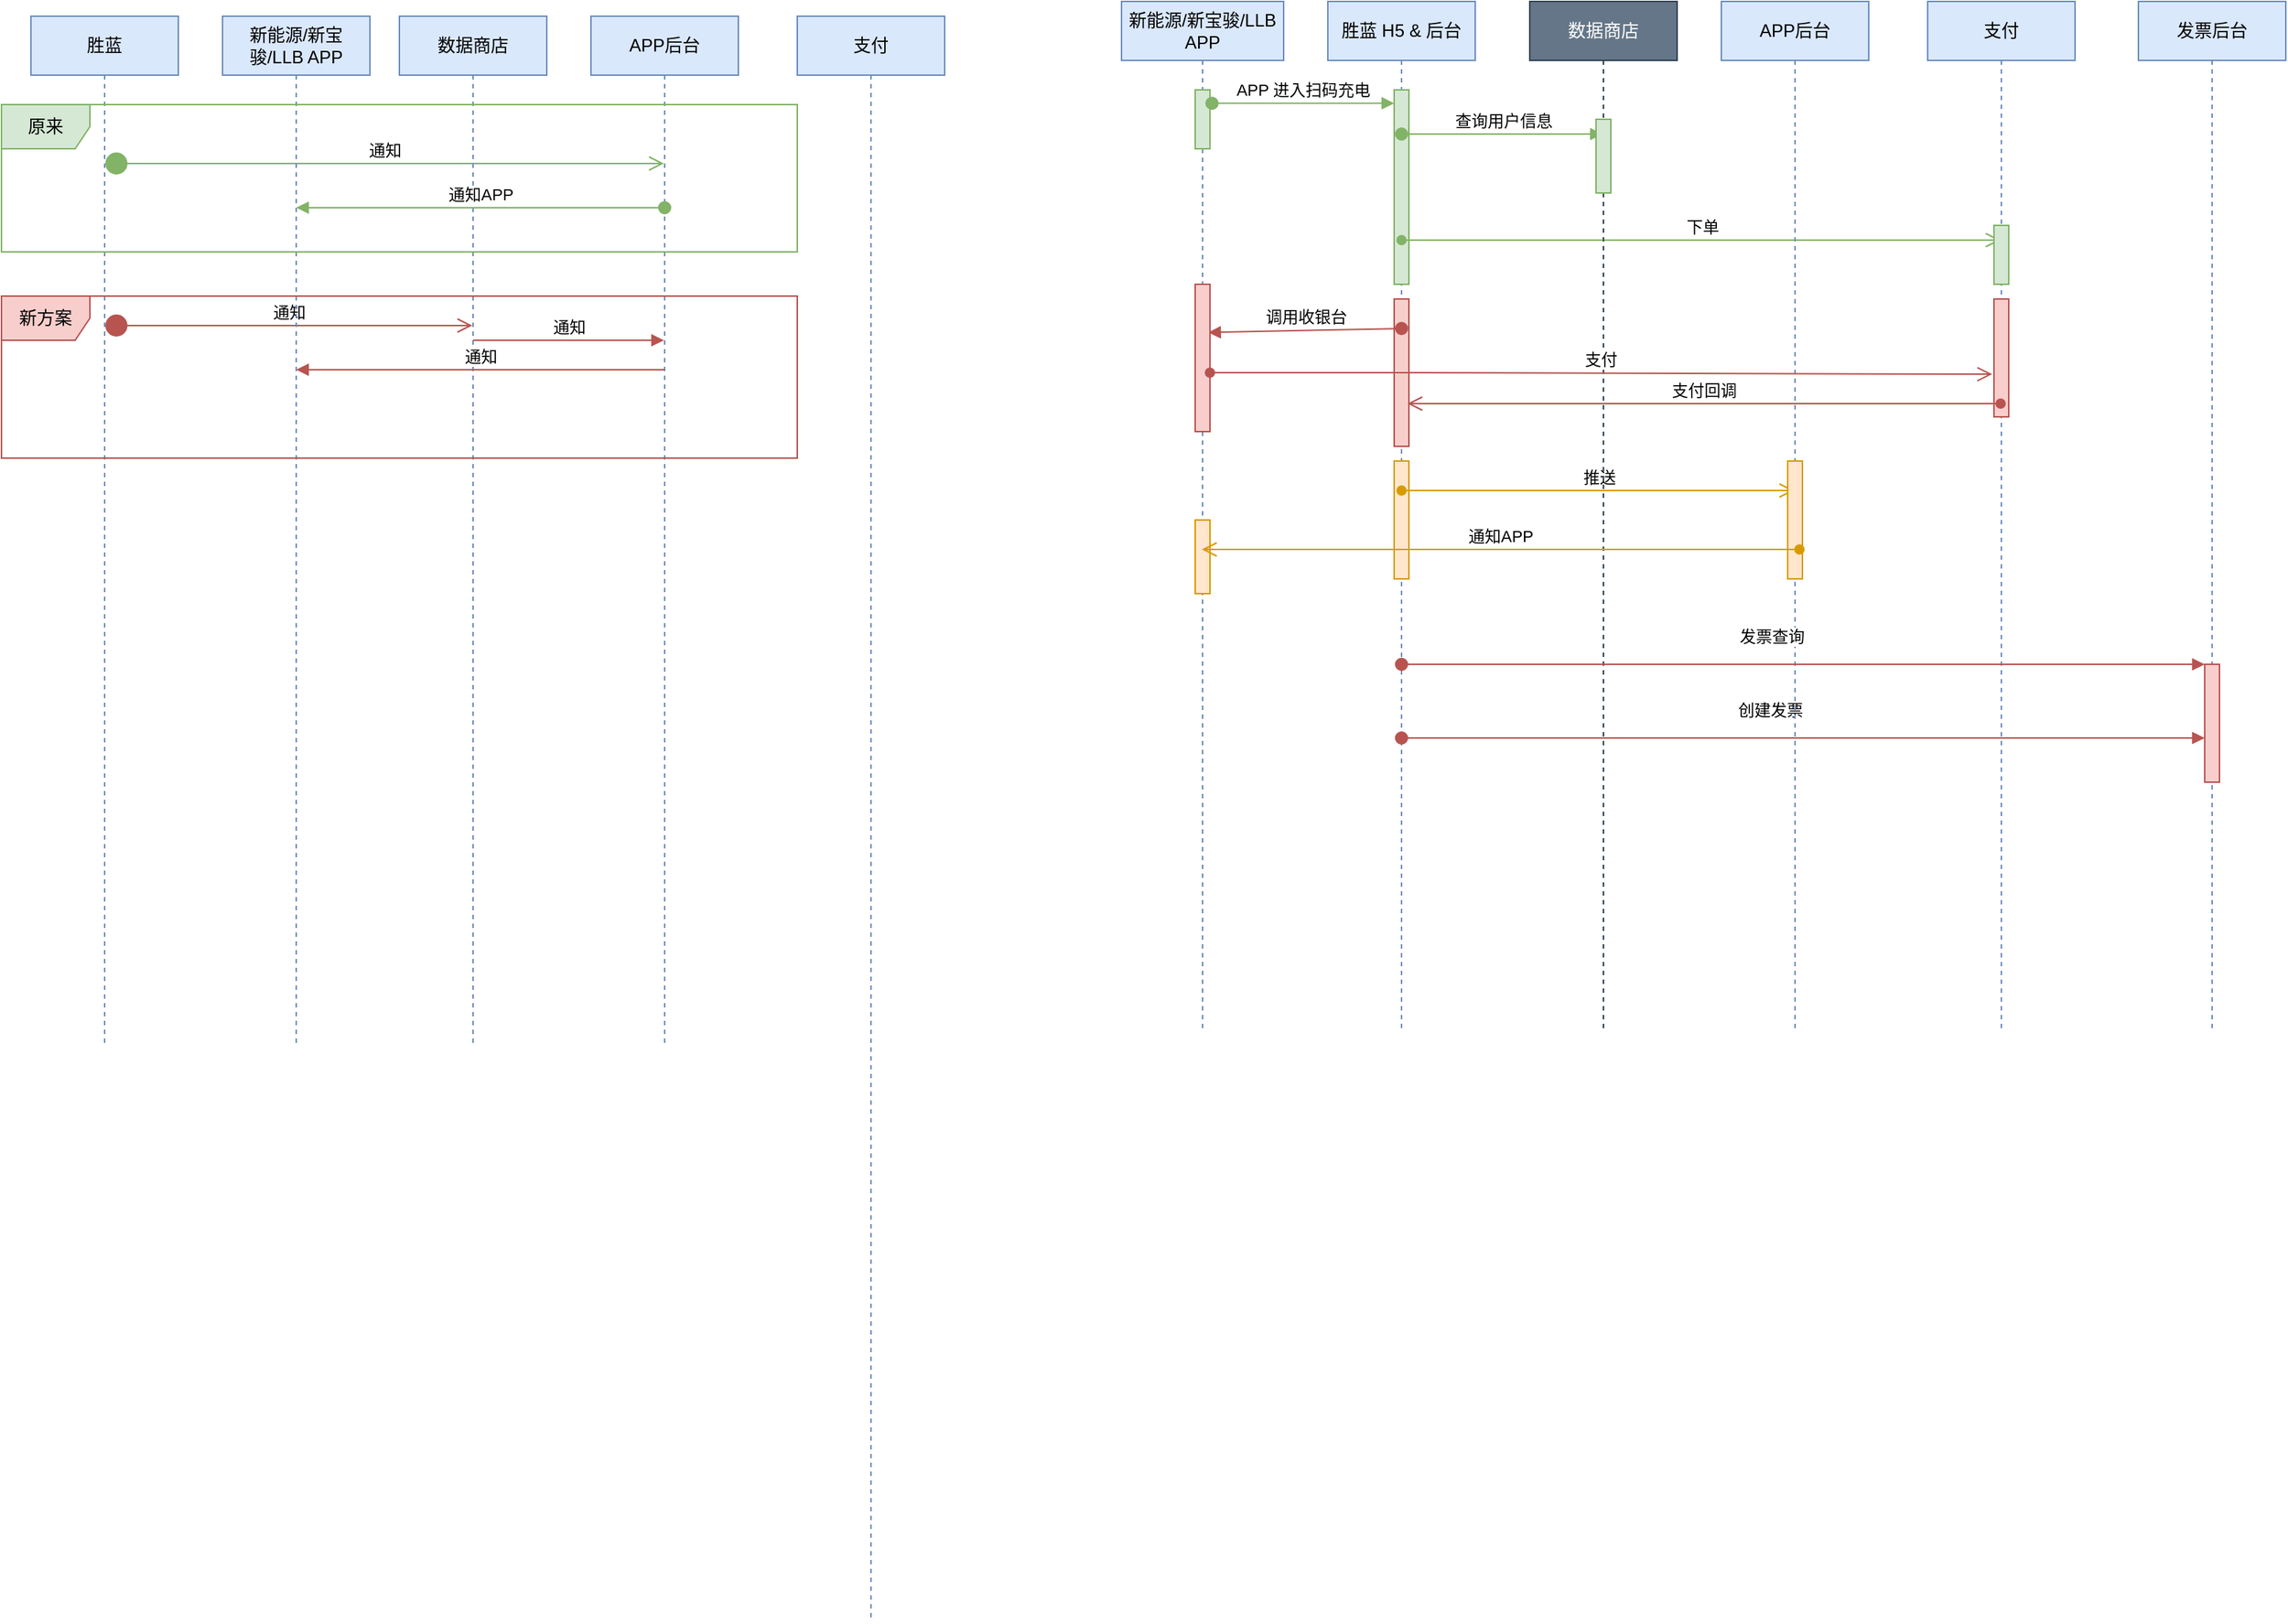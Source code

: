 <mxfile version="12.7.2" type="github"><diagram id="CEhrORci5TCC4d7FeP7T" name="Page-1"><mxGraphModel dx="1038" dy="582" grid="1" gridSize="10" guides="1" tooltips="1" connect="1" arrows="1" fold="1" page="1" pageScale="1" pageWidth="827" pageHeight="1169" math="0" shadow="0"><root><mxCell id="0"/><mxCell id="1" parent="0"/><mxCell id="YfSGc-pqgDhnCT7YDvDX-6" value="&lt;span style=&quot;&quot;&gt;胜蓝&lt;/span&gt;" style="shape=umlLifeline;perimeter=lifelinePerimeter;whiteSpace=wrap;html=1;container=1;collapsible=0;recursiveResize=0;outlineConnect=0;align=center;fillColor=#dae8fc;strokeColor=#6c8ebf;" vertex="1" parent="1"><mxGeometry x="60" y="220" width="100" height="700" as="geometry"/></mxCell><mxCell id="YfSGc-pqgDhnCT7YDvDX-11" value="通知" style="html=1;verticalAlign=bottom;startArrow=circle;startFill=1;endArrow=open;startSize=6;endSize=8;fillColor=#d5e8d4;strokeColor=#82b366;" edge="1" parent="YfSGc-pqgDhnCT7YDvDX-6" target="YfSGc-pqgDhnCT7YDvDX-9"><mxGeometry width="80" relative="1" as="geometry"><mxPoint x="50" y="100" as="sourcePoint"/><mxPoint x="130" y="100" as="targetPoint"/></mxGeometry></mxCell><mxCell id="YfSGc-pqgDhnCT7YDvDX-13" value="通知" style="html=1;verticalAlign=bottom;startArrow=circle;startFill=1;endArrow=open;startSize=6;endSize=8;fillColor=#f8cecc;strokeColor=#b85450;" edge="1" parent="YfSGc-pqgDhnCT7YDvDX-6" target="YfSGc-pqgDhnCT7YDvDX-8"><mxGeometry width="80" relative="1" as="geometry"><mxPoint x="50" y="210" as="sourcePoint"/><mxPoint x="130" y="210" as="targetPoint"/></mxGeometry></mxCell><mxCell id="YfSGc-pqgDhnCT7YDvDX-7" value="新能源/新宝骏/LLB APP" style="shape=umlLifeline;perimeter=lifelinePerimeter;whiteSpace=wrap;html=1;container=1;collapsible=0;recursiveResize=0;outlineConnect=0;align=center;fillColor=#dae8fc;strokeColor=#6c8ebf;" vertex="1" parent="1"><mxGeometry x="190" y="220" width="100" height="700" as="geometry"/></mxCell><mxCell id="YfSGc-pqgDhnCT7YDvDX-8" value="数据商店" style="shape=umlLifeline;perimeter=lifelinePerimeter;whiteSpace=wrap;html=1;container=1;collapsible=0;recursiveResize=0;outlineConnect=0;align=center;fillColor=#dae8fc;strokeColor=#6c8ebf;" vertex="1" parent="1"><mxGeometry x="310" y="220" width="100" height="700" as="geometry"/></mxCell><mxCell id="YfSGc-pqgDhnCT7YDvDX-14" value="通知" style="html=1;verticalAlign=bottom;endArrow=block;fillColor=#f8cecc;strokeColor=#b85450;" edge="1" parent="YfSGc-pqgDhnCT7YDvDX-8" target="YfSGc-pqgDhnCT7YDvDX-9"><mxGeometry width="80" relative="1" as="geometry"><mxPoint x="50" y="220" as="sourcePoint"/><mxPoint x="130" y="220" as="targetPoint"/></mxGeometry></mxCell><mxCell id="YfSGc-pqgDhnCT7YDvDX-9" value="APP后台" style="shape=umlLifeline;perimeter=lifelinePerimeter;whiteSpace=wrap;html=1;container=1;collapsible=0;recursiveResize=0;outlineConnect=0;align=center;fillColor=#dae8fc;strokeColor=#6c8ebf;" vertex="1" parent="1"><mxGeometry x="440" y="220" width="100" height="700" as="geometry"/></mxCell><mxCell id="YfSGc-pqgDhnCT7YDvDX-12" value="通知APP" style="html=1;verticalAlign=bottom;startArrow=oval;startFill=1;endArrow=block;startSize=8;fillColor=#d5e8d4;strokeColor=#82b366;" edge="1" parent="YfSGc-pqgDhnCT7YDvDX-9" target="YfSGc-pqgDhnCT7YDvDX-7"><mxGeometry width="60" relative="1" as="geometry"><mxPoint x="50" y="130" as="sourcePoint"/><mxPoint x="110" y="130" as="targetPoint"/></mxGeometry></mxCell><mxCell id="YfSGc-pqgDhnCT7YDvDX-15" value="通知" style="html=1;verticalAlign=bottom;endArrow=block;fillColor=#f8cecc;strokeColor=#b85450;" edge="1" parent="YfSGc-pqgDhnCT7YDvDX-9" target="YfSGc-pqgDhnCT7YDvDX-7"><mxGeometry width="80" relative="1" as="geometry"><mxPoint x="50" y="240" as="sourcePoint"/><mxPoint x="130" y="240" as="targetPoint"/></mxGeometry></mxCell><mxCell id="YfSGc-pqgDhnCT7YDvDX-16" value="原来" style="shape=umlFrame;whiteSpace=wrap;html=1;align=center;fillColor=#d5e8d4;strokeColor=#82b366;" vertex="1" parent="1"><mxGeometry x="40" y="280" width="540" height="100" as="geometry"/></mxCell><mxCell id="YfSGc-pqgDhnCT7YDvDX-17" value="新方案" style="shape=umlFrame;whiteSpace=wrap;html=1;align=center;fillColor=#f8cecc;strokeColor=#b85450;" vertex="1" parent="1"><mxGeometry x="40" y="410" width="540" height="110" as="geometry"/></mxCell><mxCell id="YfSGc-pqgDhnCT7YDvDX-20" value="支付" style="shape=umlLifeline;perimeter=lifelinePerimeter;whiteSpace=wrap;html=1;container=1;collapsible=0;recursiveResize=0;outlineConnect=0;align=center;fillColor=#dae8fc;strokeColor=#6c8ebf;" vertex="1" parent="1"><mxGeometry x="580" y="220" width="100" height="1090" as="geometry"/></mxCell><mxCell id="YfSGc-pqgDhnCT7YDvDX-31" value="&lt;span&gt;胜蓝 H5 &amp;amp; 后台&lt;/span&gt;" style="shape=umlLifeline;perimeter=lifelinePerimeter;whiteSpace=wrap;html=1;container=1;collapsible=0;recursiveResize=0;outlineConnect=0;align=center;fillColor=#dae8fc;strokeColor=#6c8ebf;" vertex="1" parent="1"><mxGeometry x="940" y="210" width="100" height="700" as="geometry"/></mxCell><mxCell id="YfSGc-pqgDhnCT7YDvDX-43" value="" style="html=1;points=[];perimeter=orthogonalPerimeter;align=center;fillColor=#d5e8d4;strokeColor=#82b366;" vertex="1" parent="YfSGc-pqgDhnCT7YDvDX-31"><mxGeometry x="45" y="60" width="10" height="132" as="geometry"/></mxCell><mxCell id="YfSGc-pqgDhnCT7YDvDX-48" value="下单" style="html=1;verticalAlign=bottom;startArrow=oval;startFill=1;endArrow=open;startSize=6;endSize=8;fillColor=#d5e8d4;strokeColor=#82b366;" edge="1" parent="YfSGc-pqgDhnCT7YDvDX-31"><mxGeometry width="80" relative="1" as="geometry"><mxPoint x="50" y="162" as="sourcePoint"/><mxPoint x="456.5" y="162" as="targetPoint"/></mxGeometry></mxCell><mxCell id="YfSGc-pqgDhnCT7YDvDX-51" value="" style="html=1;points=[];perimeter=orthogonalPerimeter;align=center;fillColor=#ffe6cc;strokeColor=#d79b00;" vertex="1" parent="YfSGc-pqgDhnCT7YDvDX-31"><mxGeometry x="45" y="312" width="10" height="80" as="geometry"/></mxCell><mxCell id="YfSGc-pqgDhnCT7YDvDX-52" value="推送" style="html=1;verticalAlign=bottom;startArrow=oval;startFill=1;endArrow=open;startSize=6;endSize=8;fillColor=#ffe6cc;strokeColor=#d79b00;" edge="1" parent="YfSGc-pqgDhnCT7YDvDX-31"><mxGeometry width="80" relative="1" as="geometry"><mxPoint x="50" y="332" as="sourcePoint"/><mxPoint x="316.5" y="332" as="targetPoint"/></mxGeometry></mxCell><mxCell id="YfSGc-pqgDhnCT7YDvDX-60" value="" style="html=1;points=[];perimeter=orthogonalPerimeter;align=center;fillColor=#f8cecc;strokeColor=#b85450;" vertex="1" parent="YfSGc-pqgDhnCT7YDvDX-31"><mxGeometry x="45" y="202" width="10" height="100" as="geometry"/></mxCell><mxCell id="YfSGc-pqgDhnCT7YDvDX-62" value="调用收银台" style="html=1;verticalAlign=bottom;startArrow=oval;startFill=1;endArrow=block;startSize=8;fillColor=#f8cecc;strokeColor=#b85450;entryX=0.535;entryY=0.321;entryDx=0;entryDy=0;entryPerimeter=0;" edge="1" parent="YfSGc-pqgDhnCT7YDvDX-31" target="YfSGc-pqgDhnCT7YDvDX-34"><mxGeometry width="60" relative="1" as="geometry"><mxPoint x="50" y="222" as="sourcePoint"/><mxPoint x="-85.5" y="222" as="targetPoint"/></mxGeometry></mxCell><mxCell id="YfSGc-pqgDhnCT7YDvDX-65" value="查询用户信息" style="html=1;verticalAlign=bottom;startArrow=oval;startFill=1;endArrow=block;startSize=8;fillColor=#d5e8d4;strokeColor=#82b366;" edge="1" parent="YfSGc-pqgDhnCT7YDvDX-31" target="YfSGc-pqgDhnCT7YDvDX-35"><mxGeometry width="60" relative="1" as="geometry"><mxPoint x="50" y="90" as="sourcePoint"/><mxPoint x="110" y="90" as="targetPoint"/></mxGeometry></mxCell><mxCell id="YfSGc-pqgDhnCT7YDvDX-67" value="创建发票" style="html=1;verticalAlign=bottom;startArrow=oval;startFill=1;endArrow=block;startSize=8;fillColor=#f8cecc;strokeColor=#b85450;" edge="1" parent="YfSGc-pqgDhnCT7YDvDX-31" target="YfSGc-pqgDhnCT7YDvDX-64"><mxGeometry x="-0.083" y="10" width="60" relative="1" as="geometry"><mxPoint x="50" y="500" as="sourcePoint"/><mxPoint x="110" y="500" as="targetPoint"/><Array as="points"><mxPoint x="290" y="500"/></Array><mxPoint as="offset"/></mxGeometry></mxCell><mxCell id="YfSGc-pqgDhnCT7YDvDX-34" value="新能源/新宝骏/LLB APP" style="shape=umlLifeline;perimeter=lifelinePerimeter;whiteSpace=wrap;html=1;container=1;collapsible=0;recursiveResize=0;outlineConnect=0;align=center;fillColor=#dae8fc;strokeColor=#6c8ebf;" vertex="1" parent="1"><mxGeometry x="800" y="210" width="110" height="700" as="geometry"/></mxCell><mxCell id="YfSGc-pqgDhnCT7YDvDX-41" value="" style="html=1;points=[];perimeter=orthogonalPerimeter;align=center;fillColor=#d5e8d4;strokeColor=#82b366;" vertex="1" parent="YfSGc-pqgDhnCT7YDvDX-34"><mxGeometry x="50" y="60" width="10" height="40" as="geometry"/></mxCell><mxCell id="YfSGc-pqgDhnCT7YDvDX-54" value="" style="html=1;points=[];perimeter=orthogonalPerimeter;align=center;fillColor=#ffe6cc;strokeColor=#d79b00;" vertex="1" parent="YfSGc-pqgDhnCT7YDvDX-34"><mxGeometry x="50" y="352" width="10" height="50" as="geometry"/></mxCell><mxCell id="YfSGc-pqgDhnCT7YDvDX-57" value="" style="html=1;points=[];perimeter=orthogonalPerimeter;align=center;fillColor=#f8cecc;strokeColor=#b85450;" vertex="1" parent="YfSGc-pqgDhnCT7YDvDX-34"><mxGeometry x="50" y="192" width="10" height="100" as="geometry"/></mxCell><mxCell id="YfSGc-pqgDhnCT7YDvDX-35" value="数据商店" style="shape=umlLifeline;perimeter=lifelinePerimeter;whiteSpace=wrap;html=1;container=1;collapsible=0;recursiveResize=0;outlineConnect=0;align=center;fillColor=#647687;strokeColor=#314354;fontColor=#ffffff;" vertex="1" parent="1"><mxGeometry x="1077" y="210" width="100" height="700" as="geometry"/></mxCell><mxCell id="YfSGc-pqgDhnCT7YDvDX-66" value="" style="html=1;points=[];perimeter=orthogonalPerimeter;align=center;fillColor=#d5e8d4;strokeColor=#82b366;" vertex="1" parent="YfSGc-pqgDhnCT7YDvDX-35"><mxGeometry x="45" y="80" width="10" height="50" as="geometry"/></mxCell><mxCell id="YfSGc-pqgDhnCT7YDvDX-37" value="APP后台" style="shape=umlLifeline;perimeter=lifelinePerimeter;whiteSpace=wrap;html=1;container=1;collapsible=0;recursiveResize=0;outlineConnect=0;align=center;fillColor=#dae8fc;strokeColor=#6c8ebf;" vertex="1" parent="1"><mxGeometry x="1207" y="210" width="100" height="700" as="geometry"/></mxCell><mxCell id="YfSGc-pqgDhnCT7YDvDX-53" value="" style="html=1;points=[];perimeter=orthogonalPerimeter;align=center;fillColor=#ffe6cc;strokeColor=#d79b00;" vertex="1" parent="YfSGc-pqgDhnCT7YDvDX-37"><mxGeometry x="45" y="312" width="10" height="80" as="geometry"/></mxCell><mxCell id="YfSGc-pqgDhnCT7YDvDX-56" value="通知APP" style="html=1;verticalAlign=bottom;startArrow=oval;startFill=1;endArrow=open;startSize=6;endSize=8;fillColor=#ffe6cc;strokeColor=#d79b00;" edge="1" parent="YfSGc-pqgDhnCT7YDvDX-37"><mxGeometry width="80" relative="1" as="geometry"><mxPoint x="53" y="372" as="sourcePoint"/><mxPoint x="-352.5" y="372" as="targetPoint"/></mxGeometry></mxCell><mxCell id="YfSGc-pqgDhnCT7YDvDX-40" value="支付" style="shape=umlLifeline;perimeter=lifelinePerimeter;whiteSpace=wrap;html=1;container=1;collapsible=0;recursiveResize=0;outlineConnect=0;align=center;fillColor=#dae8fc;strokeColor=#6c8ebf;" vertex="1" parent="1"><mxGeometry x="1347" y="210" width="100" height="700" as="geometry"/></mxCell><mxCell id="YfSGc-pqgDhnCT7YDvDX-46" value="" style="html=1;points=[];perimeter=orthogonalPerimeter;align=center;fillColor=#d5e8d4;strokeColor=#82b366;" vertex="1" parent="YfSGc-pqgDhnCT7YDvDX-40"><mxGeometry x="45" y="152" width="10" height="40" as="geometry"/></mxCell><mxCell id="YfSGc-pqgDhnCT7YDvDX-61" value="" style="html=1;points=[];perimeter=orthogonalPerimeter;align=center;fillColor=#f8cecc;strokeColor=#b85450;" vertex="1" parent="YfSGc-pqgDhnCT7YDvDX-40"><mxGeometry x="45" y="202" width="10" height="80" as="geometry"/></mxCell><mxCell id="YfSGc-pqgDhnCT7YDvDX-44" value="APP 进入扫码充电" style="html=1;verticalAlign=bottom;startArrow=oval;endArrow=block;startSize=8;exitX=1.14;exitY=0.228;exitDx=0;exitDy=0;exitPerimeter=0;fillColor=#d5e8d4;strokeColor=#82b366;" edge="1" target="YfSGc-pqgDhnCT7YDvDX-43" parent="1" source="YfSGc-pqgDhnCT7YDvDX-41"><mxGeometry relative="1" as="geometry"><mxPoint x="930" y="352" as="sourcePoint"/></mxGeometry></mxCell><mxCell id="YfSGc-pqgDhnCT7YDvDX-47" value="支付" style="html=1;verticalAlign=bottom;startArrow=oval;startFill=1;endArrow=open;startSize=6;endSize=8;fillColor=#f8cecc;strokeColor=#b85450;entryX=-0.12;entryY=0.638;entryDx=0;entryDy=0;entryPerimeter=0;" edge="1" parent="1" source="YfSGc-pqgDhnCT7YDvDX-57" target="YfSGc-pqgDhnCT7YDvDX-61"><mxGeometry width="80" relative="1" as="geometry"><mxPoint x="990" y="402" as="sourcePoint"/><mxPoint x="1370" y="462" as="targetPoint"/><Array as="points"><mxPoint x="990" y="462"/></Array></mxGeometry></mxCell><mxCell id="YfSGc-pqgDhnCT7YDvDX-50" value="支付回调" style="html=1;verticalAlign=bottom;startArrow=oval;startFill=1;endArrow=open;startSize=6;endSize=8;fillColor=#f8cecc;strokeColor=#b85450;entryX=0.9;entryY=0.71;entryDx=0;entryDy=0;entryPerimeter=0;" edge="1" parent="1" source="YfSGc-pqgDhnCT7YDvDX-40" target="YfSGc-pqgDhnCT7YDvDX-60"><mxGeometry width="80" relative="1" as="geometry"><mxPoint x="1380" y="483" as="sourcePoint"/><mxPoint x="1020" y="483" as="targetPoint"/></mxGeometry></mxCell><mxCell id="YfSGc-pqgDhnCT7YDvDX-63" value="发票查询" style="html=1;verticalAlign=bottom;startArrow=oval;startFill=1;endArrow=block;startSize=8;fillColor=#f8cecc;strokeColor=#b85450;" edge="1" parent="1" source="YfSGc-pqgDhnCT7YDvDX-31" target="YfSGc-pqgDhnCT7YDvDX-64"><mxGeometry x="-0.082" y="10" width="60" relative="1" as="geometry"><mxPoint x="990" y="702" as="sourcePoint"/><mxPoint x="1480" y="702" as="targetPoint"/><mxPoint x="1" as="offset"/></mxGeometry></mxCell><mxCell id="YfSGc-pqgDhnCT7YDvDX-68" value="发票后台" style="shape=umlLifeline;perimeter=lifelinePerimeter;whiteSpace=wrap;html=1;container=1;collapsible=0;recursiveResize=0;outlineConnect=0;align=center;fillColor=#dae8fc;strokeColor=#6c8ebf;" vertex="1" parent="1"><mxGeometry x="1490" y="210" width="100" height="700" as="geometry"/></mxCell><mxCell id="YfSGc-pqgDhnCT7YDvDX-64" value="" style="html=1;points=[];perimeter=orthogonalPerimeter;align=center;fillColor=#f8cecc;strokeColor=#b85450;" vertex="1" parent="YfSGc-pqgDhnCT7YDvDX-68"><mxGeometry x="45" y="450" width="10" height="80" as="geometry"/></mxCell></root></mxGraphModel></diagram></mxfile>